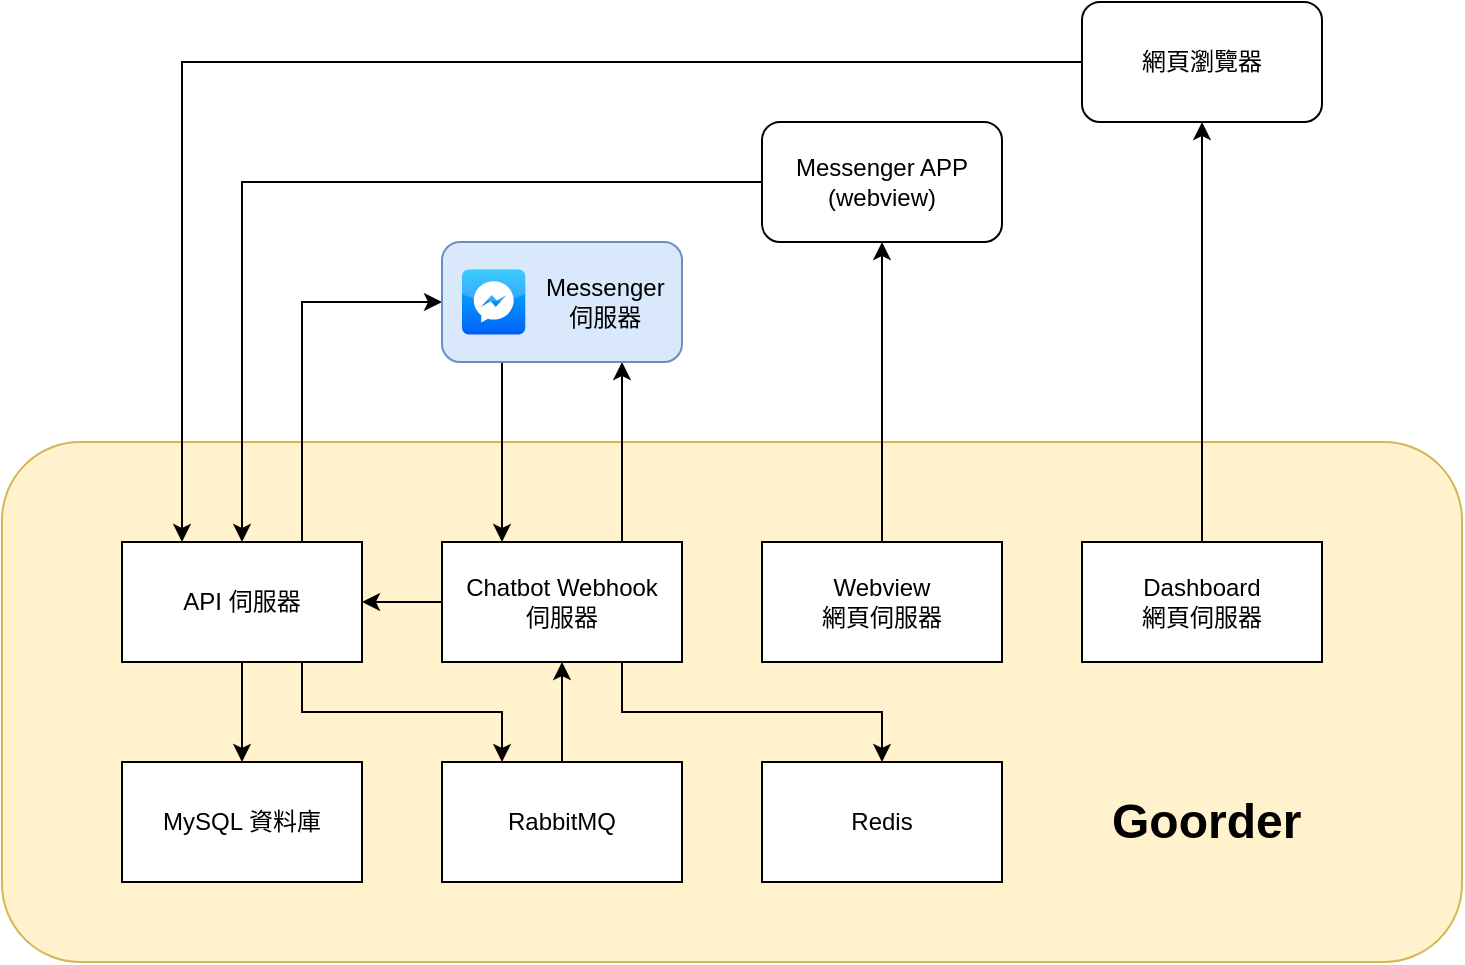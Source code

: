 <mxfile version="13.9.9" type="device"><diagram id="D4NgGJzpUnivozLkmVbk" name="第1頁"><mxGraphModel dx="905" dy="672" grid="1" gridSize="10" guides="1" tooltips="1" connect="1" arrows="1" fold="1" page="1" pageScale="1" pageWidth="827" pageHeight="1169" math="0" shadow="0"><root><mxCell id="0"/><mxCell id="1" parent="0"/><mxCell id="V8Y5GjygpWs908VmA0AX-19" value="" style="rounded=1;whiteSpace=wrap;html=1;fillColor=#fff2cc;strokeColor=#d6b656;" vertex="1" parent="1"><mxGeometry x="30" y="250" width="730" height="260" as="geometry"/></mxCell><mxCell id="V8Y5GjygpWs908VmA0AX-15" style="edgeStyle=orthogonalEdgeStyle;rounded=0;orthogonalLoop=1;jettySize=auto;html=1;entryX=0;entryY=0.5;entryDx=0;entryDy=0;exitX=0.75;exitY=0;exitDx=0;exitDy=0;" edge="1" parent="1" source="V8Y5GjygpWs908VmA0AX-1" target="V8Y5GjygpWs908VmA0AX-6"><mxGeometry relative="1" as="geometry"/></mxCell><mxCell id="V8Y5GjygpWs908VmA0AX-18" style="edgeStyle=orthogonalEdgeStyle;rounded=0;orthogonalLoop=1;jettySize=auto;html=1;" edge="1" parent="1" source="V8Y5GjygpWs908VmA0AX-1" target="V8Y5GjygpWs908VmA0AX-17"><mxGeometry relative="1" as="geometry"/></mxCell><mxCell id="V8Y5GjygpWs908VmA0AX-24" style="edgeStyle=orthogonalEdgeStyle;rounded=0;orthogonalLoop=1;jettySize=auto;html=1;entryX=0.25;entryY=0;entryDx=0;entryDy=0;startArrow=none;startFill=0;exitX=0.75;exitY=1;exitDx=0;exitDy=0;" edge="1" parent="1" source="V8Y5GjygpWs908VmA0AX-1" target="V8Y5GjygpWs908VmA0AX-20"><mxGeometry relative="1" as="geometry"/></mxCell><mxCell id="V8Y5GjygpWs908VmA0AX-1" value="API 伺服器" style="rounded=0;whiteSpace=wrap;html=1;" vertex="1" parent="1"><mxGeometry x="90" y="300" width="120" height="60" as="geometry"/></mxCell><mxCell id="V8Y5GjygpWs908VmA0AX-12" style="edgeStyle=orthogonalEdgeStyle;rounded=0;orthogonalLoop=1;jettySize=auto;html=1;" edge="1" parent="1" source="V8Y5GjygpWs908VmA0AX-2" target="V8Y5GjygpWs908VmA0AX-7"><mxGeometry relative="1" as="geometry"/></mxCell><mxCell id="V8Y5GjygpWs908VmA0AX-2" value="Webview&lt;br&gt;網頁伺服器" style="rounded=0;whiteSpace=wrap;html=1;" vertex="1" parent="1"><mxGeometry x="410" y="300" width="120" height="60" as="geometry"/></mxCell><mxCell id="V8Y5GjygpWs908VmA0AX-9" style="edgeStyle=orthogonalEdgeStyle;rounded=0;orthogonalLoop=1;jettySize=auto;html=1;entryX=0.5;entryY=1;entryDx=0;entryDy=0;" edge="1" parent="1" source="V8Y5GjygpWs908VmA0AX-3" target="V8Y5GjygpWs908VmA0AX-8"><mxGeometry relative="1" as="geometry"/></mxCell><mxCell id="V8Y5GjygpWs908VmA0AX-3" value="Dashboard&lt;br&gt;網頁伺服器" style="rounded=0;whiteSpace=wrap;html=1;" vertex="1" parent="1"><mxGeometry x="570" y="300" width="120" height="60" as="geometry"/></mxCell><mxCell id="V8Y5GjygpWs908VmA0AX-14" style="edgeStyle=orthogonalEdgeStyle;rounded=0;orthogonalLoop=1;jettySize=auto;html=1;entryX=1;entryY=0.5;entryDx=0;entryDy=0;" edge="1" parent="1" source="V8Y5GjygpWs908VmA0AX-4" target="V8Y5GjygpWs908VmA0AX-1"><mxGeometry relative="1" as="geometry"/></mxCell><mxCell id="V8Y5GjygpWs908VmA0AX-16" style="edgeStyle=orthogonalEdgeStyle;rounded=0;orthogonalLoop=1;jettySize=auto;html=1;entryX=0.75;entryY=1;entryDx=0;entryDy=0;exitX=0.75;exitY=0;exitDx=0;exitDy=0;" edge="1" parent="1" source="V8Y5GjygpWs908VmA0AX-4" target="V8Y5GjygpWs908VmA0AX-6"><mxGeometry relative="1" as="geometry"/></mxCell><mxCell id="V8Y5GjygpWs908VmA0AX-22" style="edgeStyle=orthogonalEdgeStyle;rounded=0;orthogonalLoop=1;jettySize=auto;html=1;entryX=0.5;entryY=0;entryDx=0;entryDy=0;exitX=0.75;exitY=1;exitDx=0;exitDy=0;startArrow=none;startFill=0;" edge="1" parent="1" source="V8Y5GjygpWs908VmA0AX-4" target="V8Y5GjygpWs908VmA0AX-21"><mxGeometry relative="1" as="geometry"/></mxCell><mxCell id="V8Y5GjygpWs908VmA0AX-4" value="Chatbot Webhook&lt;br&gt;伺服器" style="rounded=0;whiteSpace=wrap;html=1;" vertex="1" parent="1"><mxGeometry x="250" y="300" width="120" height="60" as="geometry"/></mxCell><mxCell id="V8Y5GjygpWs908VmA0AX-11" style="edgeStyle=orthogonalEdgeStyle;rounded=0;orthogonalLoop=1;jettySize=auto;html=1;entryX=0.25;entryY=0;entryDx=0;entryDy=0;exitX=0.25;exitY=1;exitDx=0;exitDy=0;" edge="1" parent="1" source="V8Y5GjygpWs908VmA0AX-6" target="V8Y5GjygpWs908VmA0AX-4"><mxGeometry relative="1" as="geometry"/></mxCell><mxCell id="V8Y5GjygpWs908VmA0AX-6" value="Messenger&amp;nbsp;&amp;nbsp;&lt;br&gt;&lt;div style=&quot;text-align: center&quot;&gt;&lt;span&gt;伺服器&amp;nbsp;&amp;nbsp;&lt;/span&gt;&lt;/div&gt;" style="rounded=1;whiteSpace=wrap;html=1;align=right;fillColor=#dae8fc;strokeColor=#6c8ebf;" vertex="1" parent="1"><mxGeometry x="250" y="150" width="120" height="60" as="geometry"/></mxCell><mxCell id="V8Y5GjygpWs908VmA0AX-13" style="edgeStyle=orthogonalEdgeStyle;rounded=0;orthogonalLoop=1;jettySize=auto;html=1;" edge="1" parent="1" source="V8Y5GjygpWs908VmA0AX-7" target="V8Y5GjygpWs908VmA0AX-1"><mxGeometry relative="1" as="geometry"/></mxCell><mxCell id="V8Y5GjygpWs908VmA0AX-7" value="Messenger APP&lt;br&gt;(webview)" style="rounded=1;whiteSpace=wrap;html=1;" vertex="1" parent="1"><mxGeometry x="410" y="90" width="120" height="60" as="geometry"/></mxCell><mxCell id="V8Y5GjygpWs908VmA0AX-10" style="edgeStyle=orthogonalEdgeStyle;rounded=0;orthogonalLoop=1;jettySize=auto;html=1;entryX=0.25;entryY=0;entryDx=0;entryDy=0;" edge="1" parent="1" source="V8Y5GjygpWs908VmA0AX-8" target="V8Y5GjygpWs908VmA0AX-1"><mxGeometry relative="1" as="geometry"/></mxCell><mxCell id="V8Y5GjygpWs908VmA0AX-8" value="網頁瀏覽器" style="rounded=1;whiteSpace=wrap;html=1;" vertex="1" parent="1"><mxGeometry x="570" y="30" width="120" height="60" as="geometry"/></mxCell><mxCell id="V8Y5GjygpWs908VmA0AX-17" value="MySQL 資料庫" style="rounded=0;whiteSpace=wrap;html=1;" vertex="1" parent="1"><mxGeometry x="90" y="410" width="120" height="60" as="geometry"/></mxCell><mxCell id="V8Y5GjygpWs908VmA0AX-23" style="edgeStyle=orthogonalEdgeStyle;rounded=0;orthogonalLoop=1;jettySize=auto;html=1;entryX=0.5;entryY=1;entryDx=0;entryDy=0;startArrow=none;startFill=0;" edge="1" parent="1" source="V8Y5GjygpWs908VmA0AX-20" target="V8Y5GjygpWs908VmA0AX-4"><mxGeometry relative="1" as="geometry"/></mxCell><mxCell id="V8Y5GjygpWs908VmA0AX-20" value="RabbitMQ" style="rounded=0;whiteSpace=wrap;html=1;" vertex="1" parent="1"><mxGeometry x="250" y="410" width="120" height="60" as="geometry"/></mxCell><mxCell id="V8Y5GjygpWs908VmA0AX-21" value="Redis" style="rounded=0;whiteSpace=wrap;html=1;" vertex="1" parent="1"><mxGeometry x="410" y="410" width="120" height="60" as="geometry"/></mxCell><mxCell id="V8Y5GjygpWs908VmA0AX-27" value="" style="dashed=0;outlineConnect=0;html=1;align=center;labelPosition=center;verticalLabelPosition=bottom;verticalAlign=top;shape=mxgraph.webicons.messenger_3;fillColor=#09BEFC;gradientColor=#0060FA" vertex="1" parent="1"><mxGeometry x="260" y="163.8" width="31.64" height="32.4" as="geometry"/></mxCell><mxCell id="V8Y5GjygpWs908VmA0AX-33" value="&lt;h1&gt;Goorder&lt;/h1&gt;" style="text;html=1;strokeColor=none;fillColor=none;spacing=5;spacingTop=-20;whiteSpace=wrap;overflow=hidden;rounded=0;" vertex="1" parent="1"><mxGeometry x="580" y="420" width="110" height="40" as="geometry"/></mxCell></root></mxGraphModel></diagram></mxfile>